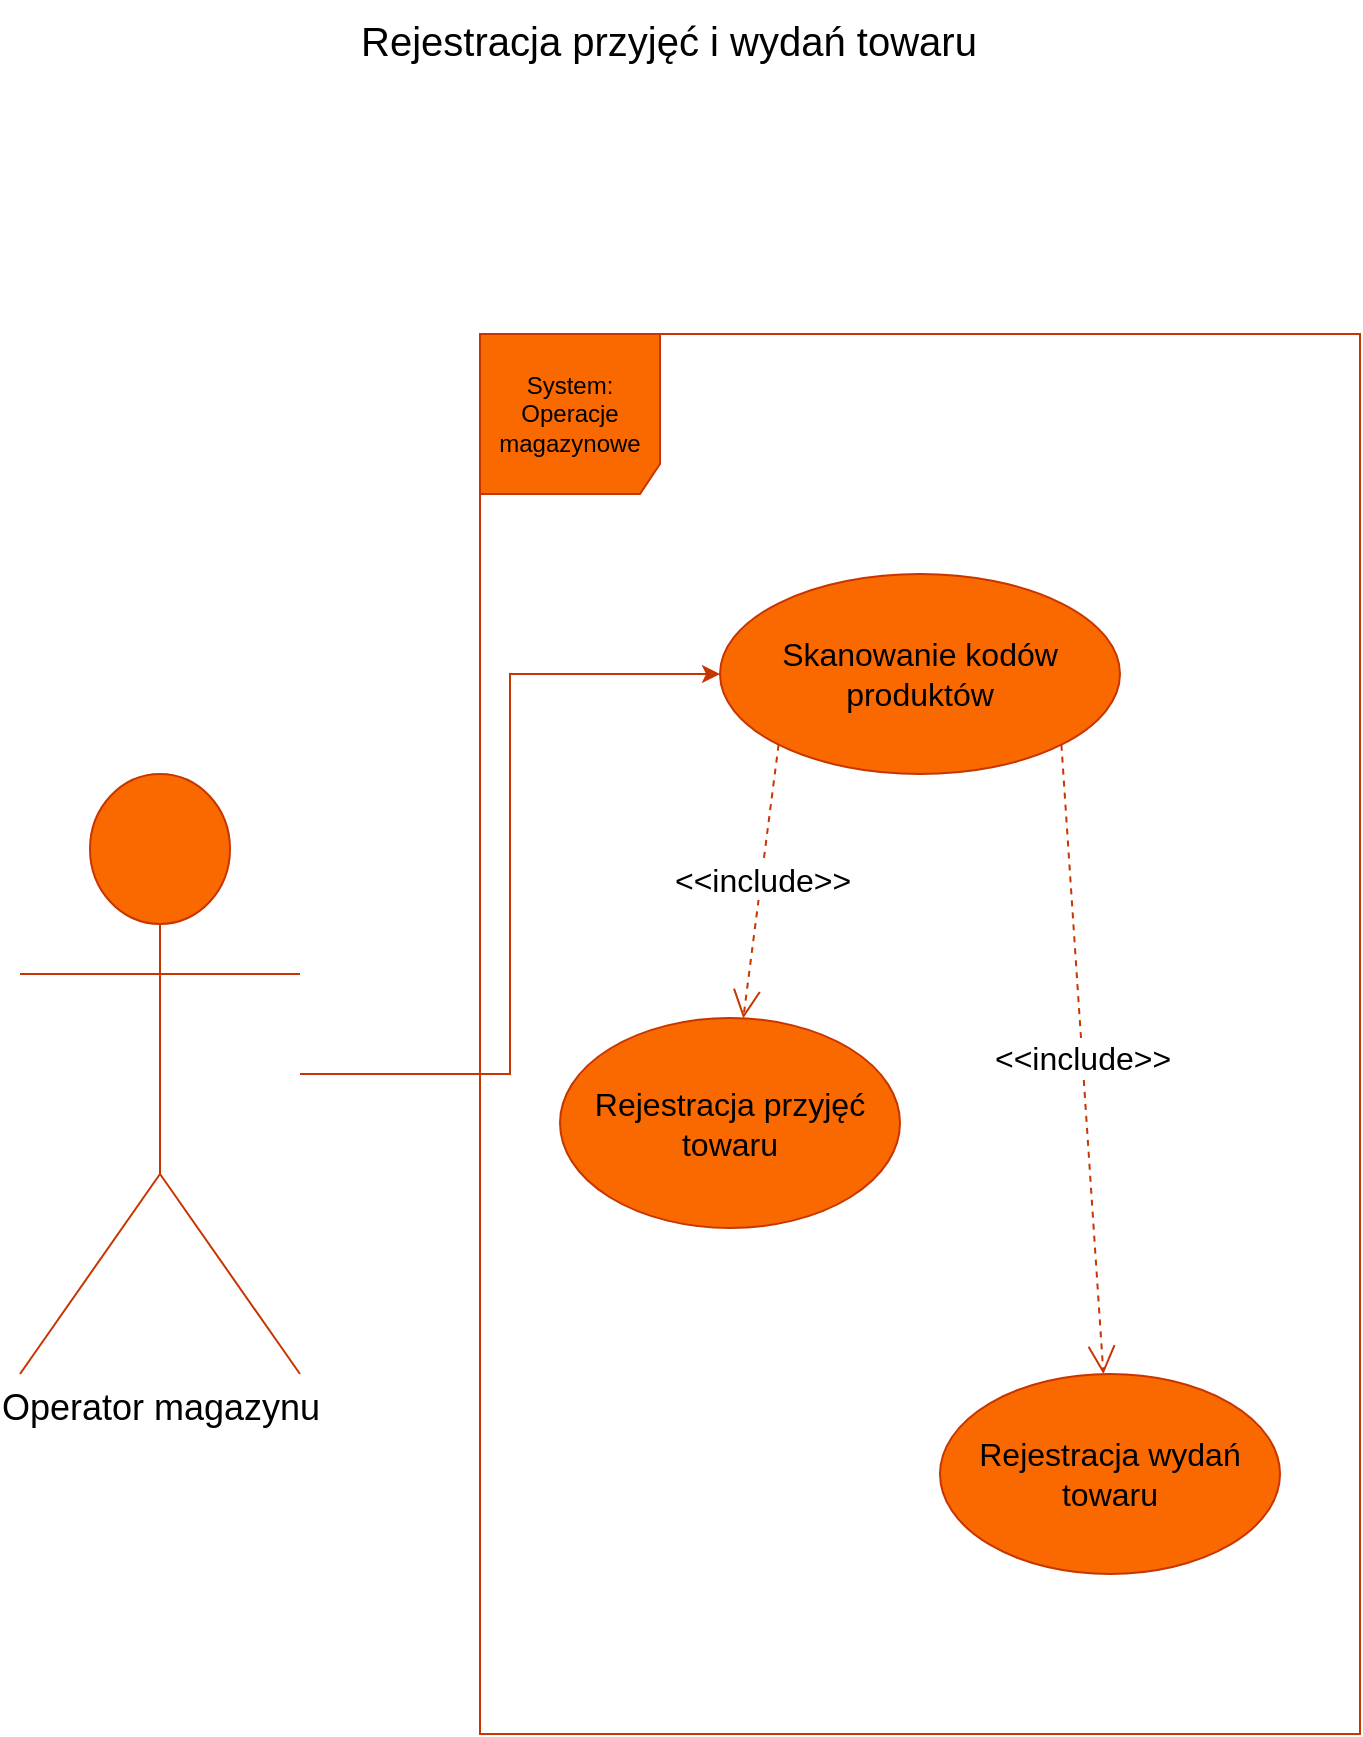 <mxfile version="26.2.2">
  <diagram name="Strona-1" id="3WZIA3cmAWLJgJ1YO3PF">
    <mxGraphModel dx="948" dy="1219" grid="1" gridSize="10" guides="1" tooltips="1" connect="1" arrows="1" fold="1" page="1" pageScale="1" pageWidth="827" pageHeight="1169" math="0" shadow="0">
      <root>
        <mxCell id="0" />
        <mxCell id="1" parent="0" />
        <mxCell id="70Rhv-fLxmXgu2d01HeU-7" style="edgeStyle=orthogonalEdgeStyle;rounded=0;orthogonalLoop=1;jettySize=auto;html=1;fillColor=#fa6800;strokeColor=#C73500;" parent="1" source="70Rhv-fLxmXgu2d01HeU-1" target="70Rhv-fLxmXgu2d01HeU-6" edge="1">
          <mxGeometry relative="1" as="geometry" />
        </mxCell>
        <mxCell id="70Rhv-fLxmXgu2d01HeU-1" value="&lt;font style=&quot;font-size: 18px;&quot;&gt;Operator magazynu&lt;/font&gt;" style="shape=umlActor;verticalLabelPosition=bottom;verticalAlign=top;html=1;fillColor=#fa6800;fontColor=#000000;strokeColor=#C73500;" parent="1" vertex="1">
          <mxGeometry x="90" y="410" width="140" height="300" as="geometry" />
        </mxCell>
        <mxCell id="70Rhv-fLxmXgu2d01HeU-2" value="System:&lt;br&gt;Operacje magazynowe" style="shape=umlFrame;whiteSpace=wrap;html=1;pointerEvents=0;width=90;height=80;fillColor=#fa6800;fontColor=#000000;strokeColor=#C73500;" parent="1" vertex="1">
          <mxGeometry x="320" y="190" width="440" height="700" as="geometry" />
        </mxCell>
        <mxCell id="70Rhv-fLxmXgu2d01HeU-3" value="&lt;font style=&quot;font-size: 20px; color: rgb(0, 0, 0);&quot;&gt;Rejestracja przyjęć i wydań towaru&lt;/font&gt;" style="text;html=1;align=center;verticalAlign=middle;resizable=0;points=[];autosize=1;strokeColor=none;fillColor=none;" parent="1" vertex="1">
          <mxGeometry x="249" y="23" width="330" height="40" as="geometry" />
        </mxCell>
        <mxCell id="70Rhv-fLxmXgu2d01HeU-4" value="&lt;font style=&quot;font-size: 16px;&quot;&gt;Rejestracja wydań towaru&lt;/font&gt;" style="ellipse;whiteSpace=wrap;html=1;fillColor=#fa6800;fontColor=#000000;strokeColor=#C73500;" parent="1" vertex="1">
          <mxGeometry x="550" y="710" width="170" height="100" as="geometry" />
        </mxCell>
        <mxCell id="70Rhv-fLxmXgu2d01HeU-5" value="&lt;font style=&quot;font-size: 16px;&quot;&gt;Rejestracja przyjęć towaru&lt;/font&gt;" style="ellipse;whiteSpace=wrap;html=1;fillColor=#fa6800;fontColor=#000000;strokeColor=#C73500;" parent="1" vertex="1">
          <mxGeometry x="360" y="532" width="170" height="105" as="geometry" />
        </mxCell>
        <mxCell id="70Rhv-fLxmXgu2d01HeU-6" value="&lt;font style=&quot;font-size: 16px;&quot;&gt;Skanowanie kodów produktów&lt;/font&gt;" style="ellipse;whiteSpace=wrap;html=1;fillColor=#fa6800;fontColor=#000000;strokeColor=#C73500;" parent="1" vertex="1">
          <mxGeometry x="440" y="310" width="200" height="100" as="geometry" />
        </mxCell>
        <mxCell id="70Rhv-fLxmXgu2d01HeU-8" value="&lt;font style=&quot;font-size: 16px;&quot;&gt;&amp;lt;&amp;lt;include&amp;gt;&amp;gt;&lt;/font&gt;" style="endArrow=open;endSize=12;dashed=1;html=1;rounded=0;exitX=0;exitY=1;exitDx=0;exitDy=0;fillColor=#fa6800;strokeColor=#C73500;" parent="1" source="70Rhv-fLxmXgu2d01HeU-6" target="70Rhv-fLxmXgu2d01HeU-5" edge="1">
          <mxGeometry x="-0.01" width="160" relative="1" as="geometry">
            <mxPoint x="410" y="560" as="sourcePoint" />
            <mxPoint x="570" y="560" as="targetPoint" />
            <mxPoint as="offset" />
          </mxGeometry>
        </mxCell>
        <mxCell id="70Rhv-fLxmXgu2d01HeU-9" value="&lt;font style=&quot;font-size: 16px;&quot;&gt;&amp;lt;&amp;lt;include&amp;gt;&amp;gt;&lt;/font&gt;" style="endArrow=open;endSize=12;dashed=1;html=1;rounded=0;exitX=1;exitY=1;exitDx=0;exitDy=0;fillColor=#fa6800;strokeColor=#C73500;" parent="1" source="70Rhv-fLxmXgu2d01HeU-6" target="70Rhv-fLxmXgu2d01HeU-4" edge="1">
          <mxGeometry x="-0.004" width="160" relative="1" as="geometry">
            <mxPoint x="528" y="419" as="sourcePoint" />
            <mxPoint x="478" y="527" as="targetPoint" />
            <mxPoint as="offset" />
          </mxGeometry>
        </mxCell>
      </root>
    </mxGraphModel>
  </diagram>
</mxfile>

